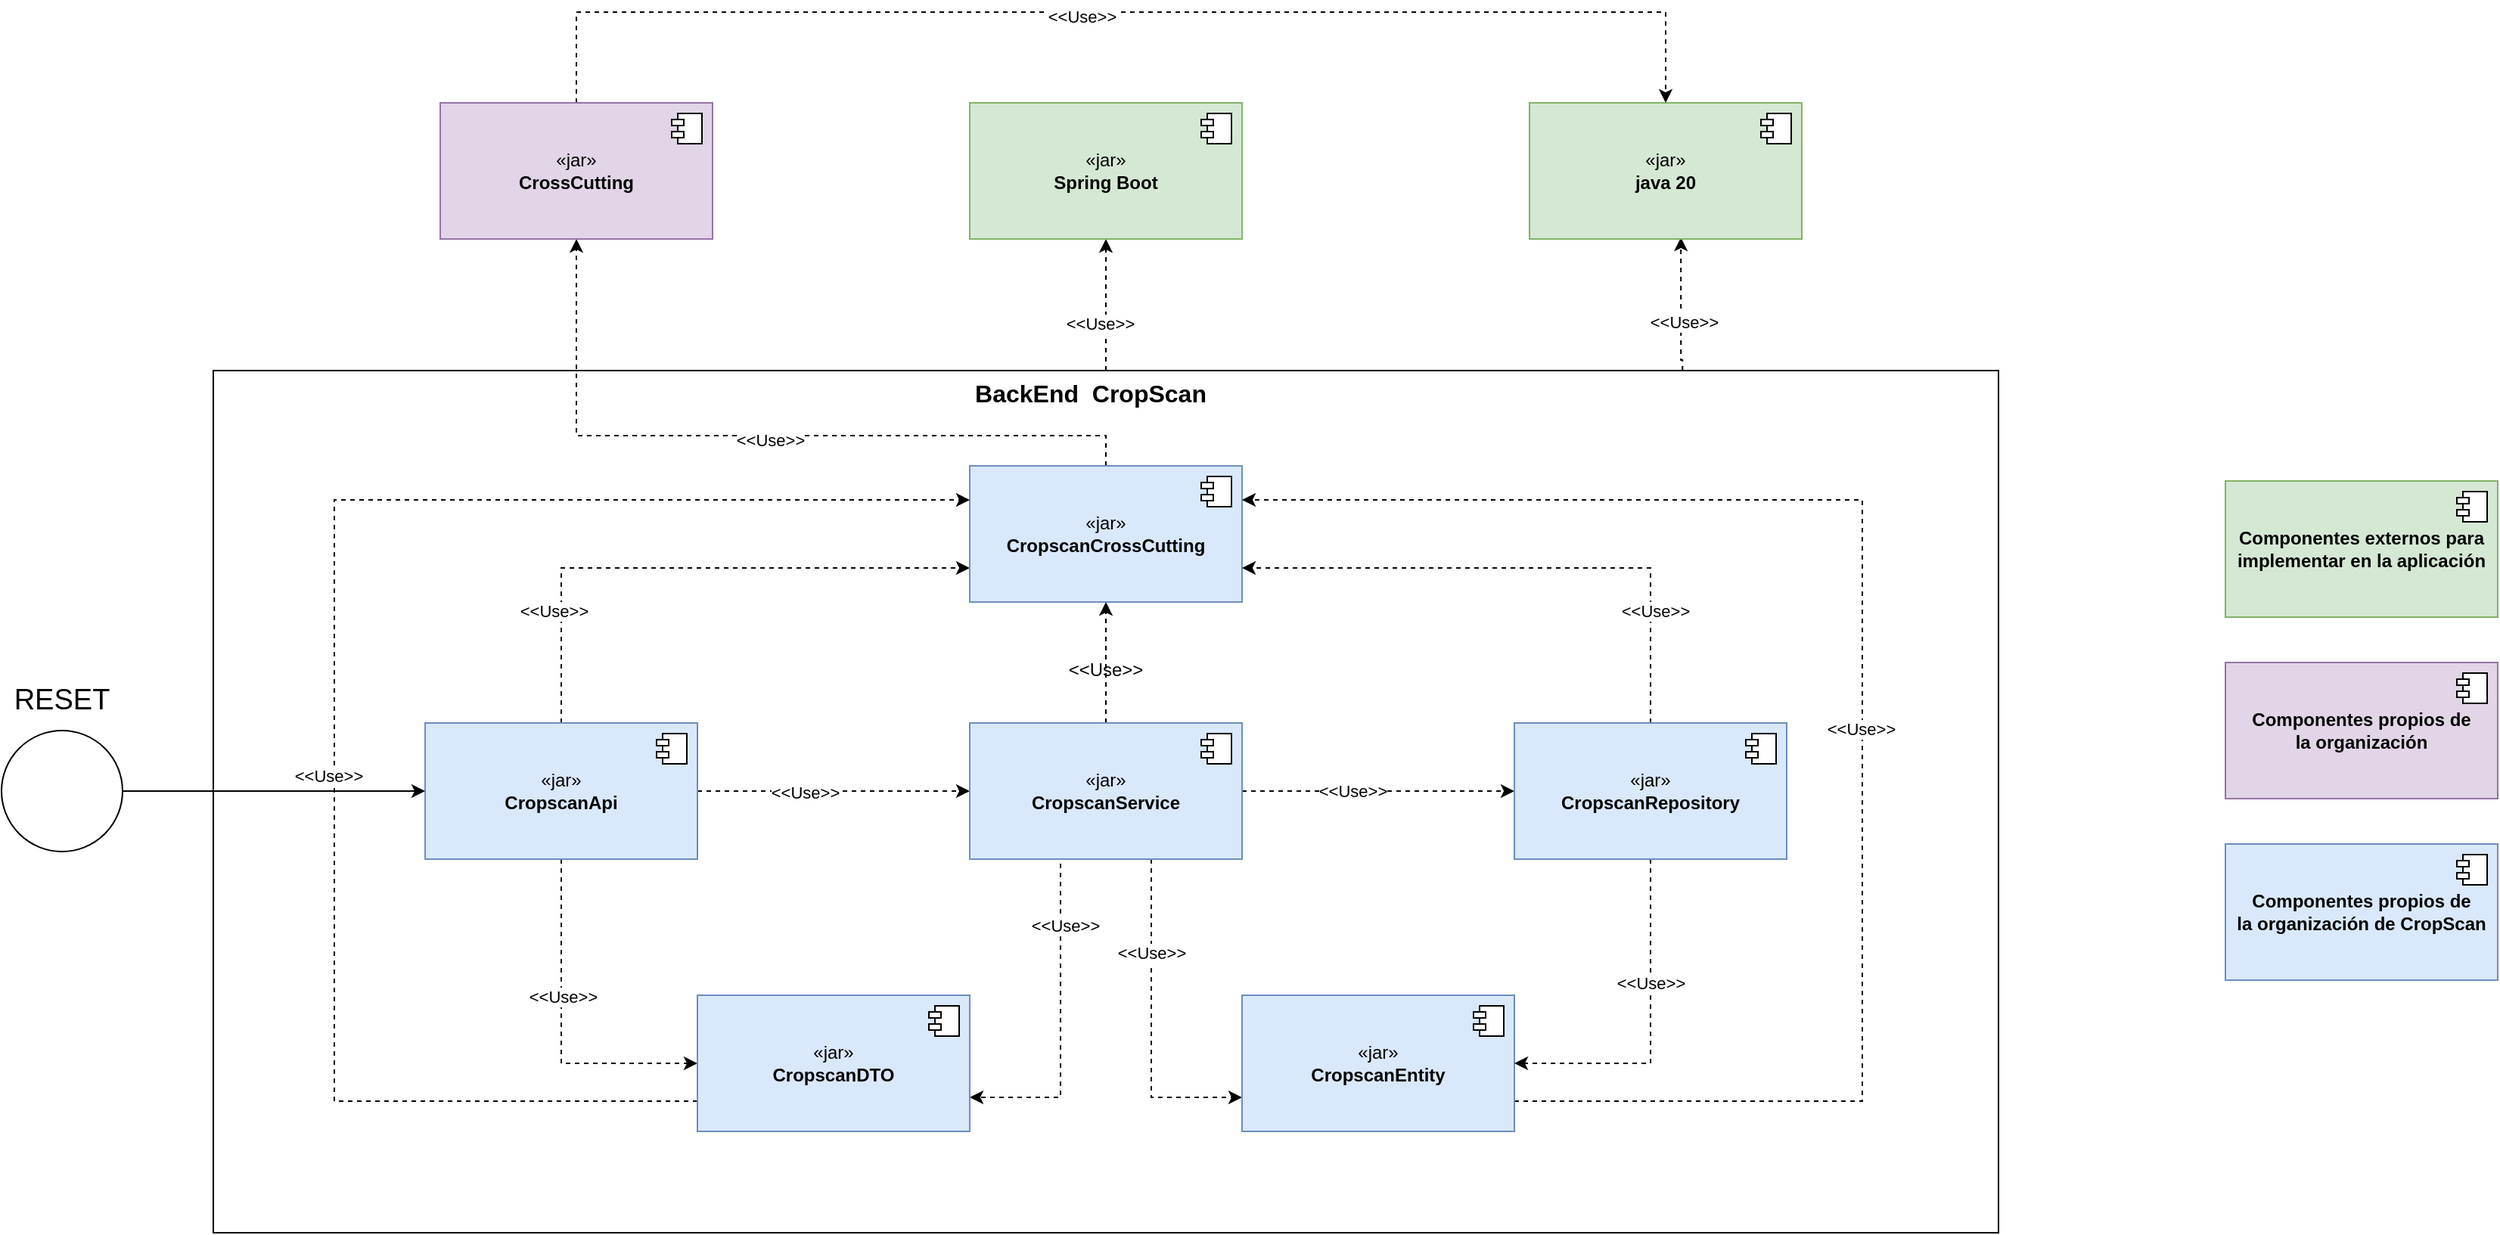 <mxfile version="21.3.5" type="github">
  <diagram name="Página-1" id="6iVLxO85B955XPE26ZyW">
    <mxGraphModel dx="2997" dy="2394" grid="1" gridSize="10" guides="1" tooltips="1" connect="1" arrows="1" fold="1" page="1" pageScale="1" pageWidth="827" pageHeight="1169" math="0" shadow="0">
      <root>
        <mxCell id="0" />
        <mxCell id="1" parent="0" />
        <mxCell id="PprR18n3h9ClNjBcU1U6-22" style="edgeStyle=orthogonalEdgeStyle;rounded=0;orthogonalLoop=1;jettySize=auto;html=1;entryX=0;entryY=0.5;entryDx=0;entryDy=0;dashed=1;" edge="1" parent="1" source="PprR18n3h9ClNjBcU1U6-1" target="PprR18n3h9ClNjBcU1U6-12">
          <mxGeometry relative="1" as="geometry" />
        </mxCell>
        <mxCell id="PprR18n3h9ClNjBcU1U6-63" value="&amp;lt;&amp;lt;Use&amp;gt;&amp;gt;" style="edgeLabel;html=1;align=center;verticalAlign=middle;resizable=0;points=[];" vertex="1" connectable="0" parent="PprR18n3h9ClNjBcU1U6-22">
          <mxGeometry x="-0.185" y="1" relative="1" as="geometry">
            <mxPoint y="-1" as="offset" />
          </mxGeometry>
        </mxCell>
        <mxCell id="PprR18n3h9ClNjBcU1U6-29" style="edgeStyle=orthogonalEdgeStyle;rounded=0;orthogonalLoop=1;jettySize=auto;html=1;entryX=0;entryY=0.5;entryDx=0;entryDy=0;dashed=1;" edge="1" parent="1" source="PprR18n3h9ClNjBcU1U6-1" target="PprR18n3h9ClNjBcU1U6-6">
          <mxGeometry relative="1" as="geometry">
            <Array as="points">
              <mxPoint x="460" y="305" />
              <mxPoint x="460" y="305" />
            </Array>
          </mxGeometry>
        </mxCell>
        <mxCell id="PprR18n3h9ClNjBcU1U6-59" value="&amp;lt;&amp;lt;Use&amp;gt;&amp;gt;" style="edgeLabel;html=1;align=center;verticalAlign=middle;resizable=0;points=[];" vertex="1" connectable="0" parent="PprR18n3h9ClNjBcU1U6-29">
          <mxGeometry x="-0.209" y="-1" relative="1" as="geometry">
            <mxPoint as="offset" />
          </mxGeometry>
        </mxCell>
        <mxCell id="PprR18n3h9ClNjBcU1U6-33" style="edgeStyle=orthogonalEdgeStyle;rounded=0;orthogonalLoop=1;jettySize=auto;html=1;entryX=0;entryY=0.75;entryDx=0;entryDy=0;dashed=1;" edge="1" parent="1" source="PprR18n3h9ClNjBcU1U6-1" target="PprR18n3h9ClNjBcU1U6-8">
          <mxGeometry relative="1" as="geometry">
            <Array as="points">
              <mxPoint x="290" y="157" />
            </Array>
          </mxGeometry>
        </mxCell>
        <mxCell id="PprR18n3h9ClNjBcU1U6-57" value="&amp;lt;&amp;lt;Use&amp;gt;&amp;gt;" style="edgeLabel;html=1;align=center;verticalAlign=middle;resizable=0;points=[];" vertex="1" connectable="0" parent="PprR18n3h9ClNjBcU1U6-33">
          <mxGeometry x="-0.604" y="5" relative="1" as="geometry">
            <mxPoint as="offset" />
          </mxGeometry>
        </mxCell>
        <mxCell id="PprR18n3h9ClNjBcU1U6-1" value="«jar»&lt;br&gt;&lt;b&gt;CropscanApi&lt;/b&gt;" style="html=1;dropTarget=0;whiteSpace=wrap;fillColor=#dae8fc;strokeColor=#6c8ebf;" vertex="1" parent="1">
          <mxGeometry x="200" y="260" width="180" height="90" as="geometry" />
        </mxCell>
        <mxCell id="PprR18n3h9ClNjBcU1U6-2" value="" style="shape=module;jettyWidth=8;jettyHeight=4;" vertex="1" parent="PprR18n3h9ClNjBcU1U6-1">
          <mxGeometry x="1" width="20" height="20" relative="1" as="geometry">
            <mxPoint x="-27" y="7" as="offset" />
          </mxGeometry>
        </mxCell>
        <mxCell id="PprR18n3h9ClNjBcU1U6-27" style="edgeStyle=orthogonalEdgeStyle;rounded=0;orthogonalLoop=1;jettySize=auto;html=1;exitX=0.25;exitY=1;exitDx=0;exitDy=0;entryX=1;entryY=0.75;entryDx=0;entryDy=0;dashed=1;" edge="1" parent="1" source="PprR18n3h9ClNjBcU1U6-6" target="PprR18n3h9ClNjBcU1U6-12">
          <mxGeometry relative="1" as="geometry">
            <Array as="points">
              <mxPoint x="620" y="350" />
              <mxPoint x="620" y="507" />
            </Array>
          </mxGeometry>
        </mxCell>
        <mxCell id="PprR18n3h9ClNjBcU1U6-60" value="&amp;lt;&amp;lt;Use&amp;gt;&amp;gt;" style="edgeLabel;html=1;align=center;verticalAlign=middle;resizable=0;points=[];" vertex="1" connectable="0" parent="PprR18n3h9ClNjBcU1U6-27">
          <mxGeometry x="-0.493" y="3" relative="1" as="geometry">
            <mxPoint as="offset" />
          </mxGeometry>
        </mxCell>
        <mxCell id="PprR18n3h9ClNjBcU1U6-28" style="edgeStyle=orthogonalEdgeStyle;rounded=0;orthogonalLoop=1;jettySize=auto;html=1;entryX=0;entryY=0.75;entryDx=0;entryDy=0;dashed=1;" edge="1" parent="1" source="PprR18n3h9ClNjBcU1U6-6" target="PprR18n3h9ClNjBcU1U6-10">
          <mxGeometry relative="1" as="geometry">
            <Array as="points">
              <mxPoint x="680" y="507" />
            </Array>
          </mxGeometry>
        </mxCell>
        <mxCell id="PprR18n3h9ClNjBcU1U6-61" value="&amp;lt;&amp;lt;Use&amp;gt;&amp;gt;" style="edgeLabel;html=1;align=center;verticalAlign=middle;resizable=0;points=[];" vertex="1" connectable="0" parent="PprR18n3h9ClNjBcU1U6-28">
          <mxGeometry x="-0.426" relative="1" as="geometry">
            <mxPoint y="-1" as="offset" />
          </mxGeometry>
        </mxCell>
        <mxCell id="PprR18n3h9ClNjBcU1U6-30" style="edgeStyle=orthogonalEdgeStyle;rounded=0;orthogonalLoop=1;jettySize=auto;html=1;entryX=0;entryY=0.5;entryDx=0;entryDy=0;dashed=1;" edge="1" parent="1" source="PprR18n3h9ClNjBcU1U6-6" target="PprR18n3h9ClNjBcU1U6-14">
          <mxGeometry relative="1" as="geometry" />
        </mxCell>
        <mxCell id="PprR18n3h9ClNjBcU1U6-58" value="&amp;lt;&amp;lt;Use&amp;gt;&amp;gt;" style="edgeLabel;html=1;align=center;verticalAlign=middle;resizable=0;points=[];" vertex="1" connectable="0" parent="PprR18n3h9ClNjBcU1U6-30">
          <mxGeometry x="-0.192" relative="1" as="geometry">
            <mxPoint as="offset" />
          </mxGeometry>
        </mxCell>
        <mxCell id="PprR18n3h9ClNjBcU1U6-31" style="edgeStyle=orthogonalEdgeStyle;rounded=0;orthogonalLoop=1;jettySize=auto;html=1;entryX=0.5;entryY=1;entryDx=0;entryDy=0;dashed=1;" edge="1" parent="1" source="PprR18n3h9ClNjBcU1U6-6" target="PprR18n3h9ClNjBcU1U6-8">
          <mxGeometry relative="1" as="geometry" />
        </mxCell>
        <mxCell id="PprR18n3h9ClNjBcU1U6-6" value="«jar»&lt;br&gt;&lt;b&gt;CropscanService&lt;/b&gt;" style="html=1;dropTarget=0;whiteSpace=wrap;fillColor=#dae8fc;strokeColor=#6c8ebf;" vertex="1" parent="1">
          <mxGeometry x="560" y="260" width="180" height="90" as="geometry" />
        </mxCell>
        <mxCell id="PprR18n3h9ClNjBcU1U6-7" value="" style="shape=module;jettyWidth=8;jettyHeight=4;" vertex="1" parent="PprR18n3h9ClNjBcU1U6-6">
          <mxGeometry x="1" width="20" height="20" relative="1" as="geometry">
            <mxPoint x="-27" y="7" as="offset" />
          </mxGeometry>
        </mxCell>
        <mxCell id="PprR18n3h9ClNjBcU1U6-92" style="edgeStyle=orthogonalEdgeStyle;rounded=0;orthogonalLoop=1;jettySize=auto;html=1;entryX=0.5;entryY=1;entryDx=0;entryDy=0;dashed=1;" edge="1" parent="1" source="PprR18n3h9ClNjBcU1U6-8" target="PprR18n3h9ClNjBcU1U6-69">
          <mxGeometry relative="1" as="geometry">
            <Array as="points">
              <mxPoint x="650" y="70" />
              <mxPoint x="300" y="70" />
            </Array>
          </mxGeometry>
        </mxCell>
        <mxCell id="PprR18n3h9ClNjBcU1U6-93" value="&amp;lt;&amp;lt;Use&amp;gt;&amp;gt;" style="edgeLabel;html=1;align=center;verticalAlign=middle;resizable=0;points=[];" vertex="1" connectable="0" parent="PprR18n3h9ClNjBcU1U6-92">
          <mxGeometry x="-0.032" y="3" relative="1" as="geometry">
            <mxPoint as="offset" />
          </mxGeometry>
        </mxCell>
        <mxCell id="PprR18n3h9ClNjBcU1U6-8" value="«jar»&lt;br&gt;&lt;b&gt;CropscanCrossCutting&lt;/b&gt;" style="html=1;dropTarget=0;whiteSpace=wrap;fillColor=#dae8fc;strokeColor=#6c8ebf;" vertex="1" parent="1">
          <mxGeometry x="560" y="90" width="180" height="90" as="geometry" />
        </mxCell>
        <mxCell id="PprR18n3h9ClNjBcU1U6-9" value="" style="shape=module;jettyWidth=8;jettyHeight=4;" vertex="1" parent="PprR18n3h9ClNjBcU1U6-8">
          <mxGeometry x="1" width="20" height="20" relative="1" as="geometry">
            <mxPoint x="-27" y="7" as="offset" />
          </mxGeometry>
        </mxCell>
        <mxCell id="PprR18n3h9ClNjBcU1U6-37" style="edgeStyle=orthogonalEdgeStyle;rounded=0;orthogonalLoop=1;jettySize=auto;html=1;entryX=1;entryY=0.25;entryDx=0;entryDy=0;dashed=1;" edge="1" parent="1" source="PprR18n3h9ClNjBcU1U6-10" target="PprR18n3h9ClNjBcU1U6-8">
          <mxGeometry relative="1" as="geometry">
            <mxPoint x="1150" y="70" as="targetPoint" />
            <Array as="points">
              <mxPoint x="1150" y="510" />
              <mxPoint x="1150" y="113" />
            </Array>
          </mxGeometry>
        </mxCell>
        <mxCell id="PprR18n3h9ClNjBcU1U6-54" value="&amp;lt;&amp;lt;Use&amp;gt;&amp;gt;" style="edgeLabel;html=1;align=center;verticalAlign=middle;resizable=0;points=[];" vertex="1" connectable="0" parent="PprR18n3h9ClNjBcU1U6-37">
          <mxGeometry x="-0.081" y="1" relative="1" as="geometry">
            <mxPoint as="offset" />
          </mxGeometry>
        </mxCell>
        <mxCell id="PprR18n3h9ClNjBcU1U6-10" value="«jar»&lt;br&gt;&lt;b&gt;CropscanEntity&lt;/b&gt;" style="html=1;dropTarget=0;whiteSpace=wrap;fillColor=#dae8fc;strokeColor=#6c8ebf;" vertex="1" parent="1">
          <mxGeometry x="740" y="440" width="180" height="90" as="geometry" />
        </mxCell>
        <mxCell id="PprR18n3h9ClNjBcU1U6-11" value="" style="shape=module;jettyWidth=8;jettyHeight=4;" vertex="1" parent="PprR18n3h9ClNjBcU1U6-10">
          <mxGeometry x="1" width="20" height="20" relative="1" as="geometry">
            <mxPoint x="-27" y="7" as="offset" />
          </mxGeometry>
        </mxCell>
        <mxCell id="PprR18n3h9ClNjBcU1U6-34" style="edgeStyle=orthogonalEdgeStyle;rounded=0;orthogonalLoop=1;jettySize=auto;html=1;entryX=0;entryY=0.25;entryDx=0;entryDy=0;dashed=1;" edge="1" parent="1" source="PprR18n3h9ClNjBcU1U6-12" target="PprR18n3h9ClNjBcU1U6-8">
          <mxGeometry relative="1" as="geometry">
            <mxPoint x="90" y="80" as="targetPoint" />
            <Array as="points">
              <mxPoint x="140" y="510" />
              <mxPoint x="140" y="113" />
            </Array>
          </mxGeometry>
        </mxCell>
        <mxCell id="PprR18n3h9ClNjBcU1U6-64" value="&amp;lt;&amp;lt;Use&amp;gt;&amp;gt;" style="edgeLabel;html=1;align=center;verticalAlign=middle;resizable=0;points=[];" vertex="1" connectable="0" parent="PprR18n3h9ClNjBcU1U6-34">
          <mxGeometry x="-0.14" y="4" relative="1" as="geometry">
            <mxPoint y="-1" as="offset" />
          </mxGeometry>
        </mxCell>
        <mxCell id="PprR18n3h9ClNjBcU1U6-12" value="«jar»&lt;br&gt;&lt;b&gt;CropscanDTO&lt;/b&gt;" style="html=1;dropTarget=0;whiteSpace=wrap;fillColor=#dae8fc;strokeColor=#6c8ebf;" vertex="1" parent="1">
          <mxGeometry x="380" y="440" width="180" height="90" as="geometry" />
        </mxCell>
        <mxCell id="PprR18n3h9ClNjBcU1U6-13" value="" style="shape=module;jettyWidth=8;jettyHeight=4;" vertex="1" parent="PprR18n3h9ClNjBcU1U6-12">
          <mxGeometry x="1" width="20" height="20" relative="1" as="geometry">
            <mxPoint x="-27" y="7" as="offset" />
          </mxGeometry>
        </mxCell>
        <mxCell id="PprR18n3h9ClNjBcU1U6-21" style="edgeStyle=orthogonalEdgeStyle;rounded=0;orthogonalLoop=1;jettySize=auto;html=1;entryX=1;entryY=0.5;entryDx=0;entryDy=0;dashed=1;" edge="1" parent="1" source="PprR18n3h9ClNjBcU1U6-14" target="PprR18n3h9ClNjBcU1U6-10">
          <mxGeometry relative="1" as="geometry">
            <Array as="points">
              <mxPoint x="1010" y="485" />
            </Array>
          </mxGeometry>
        </mxCell>
        <mxCell id="PprR18n3h9ClNjBcU1U6-62" value="&amp;lt;&amp;lt;Use&amp;gt;&amp;gt;" style="edgeLabel;html=1;align=center;verticalAlign=middle;resizable=0;points=[];" vertex="1" connectable="0" parent="PprR18n3h9ClNjBcU1U6-21">
          <mxGeometry x="-0.268" relative="1" as="geometry">
            <mxPoint y="-1" as="offset" />
          </mxGeometry>
        </mxCell>
        <mxCell id="PprR18n3h9ClNjBcU1U6-32" style="edgeStyle=orthogonalEdgeStyle;rounded=0;orthogonalLoop=1;jettySize=auto;html=1;entryX=1;entryY=0.75;entryDx=0;entryDy=0;dashed=1;" edge="1" parent="1" source="PprR18n3h9ClNjBcU1U6-14" target="PprR18n3h9ClNjBcU1U6-8">
          <mxGeometry relative="1" as="geometry">
            <Array as="points">
              <mxPoint x="1010" y="157" />
            </Array>
          </mxGeometry>
        </mxCell>
        <mxCell id="PprR18n3h9ClNjBcU1U6-56" value="&amp;lt;&amp;lt;Use&amp;gt;&amp;gt;" style="edgeLabel;html=1;align=center;verticalAlign=middle;resizable=0;points=[];" vertex="1" connectable="0" parent="PprR18n3h9ClNjBcU1U6-32">
          <mxGeometry x="-0.604" y="-3" relative="1" as="geometry">
            <mxPoint as="offset" />
          </mxGeometry>
        </mxCell>
        <mxCell id="PprR18n3h9ClNjBcU1U6-14" value="«jar»&lt;br&gt;&lt;b&gt;CropscanRepository&lt;/b&gt;" style="html=1;dropTarget=0;whiteSpace=wrap;fillColor=#dae8fc;strokeColor=#6c8ebf;" vertex="1" parent="1">
          <mxGeometry x="920" y="260" width="180" height="90" as="geometry" />
        </mxCell>
        <mxCell id="PprR18n3h9ClNjBcU1U6-15" value="" style="shape=module;jettyWidth=8;jettyHeight=4;" vertex="1" parent="PprR18n3h9ClNjBcU1U6-14">
          <mxGeometry x="1" width="20" height="20" relative="1" as="geometry">
            <mxPoint x="-27" y="7" as="offset" />
          </mxGeometry>
        </mxCell>
        <mxCell id="PprR18n3h9ClNjBcU1U6-49" value="&amp;lt;&amp;lt;Use&amp;gt;&amp;gt;" style="text;html=1;strokeColor=none;fillColor=none;align=center;verticalAlign=middle;whiteSpace=wrap;rounded=0;" vertex="1" parent="1">
          <mxGeometry x="620" y="210" width="60" height="30" as="geometry" />
        </mxCell>
        <mxCell id="PprR18n3h9ClNjBcU1U6-81" style="edgeStyle=orthogonalEdgeStyle;rounded=0;orthogonalLoop=1;jettySize=auto;html=1;entryX=0.5;entryY=1;entryDx=0;entryDy=0;dashed=1;" edge="1" parent="1" source="PprR18n3h9ClNjBcU1U6-65" target="PprR18n3h9ClNjBcU1U6-71">
          <mxGeometry relative="1" as="geometry">
            <Array as="points">
              <mxPoint x="650" y="-20" />
              <mxPoint x="650" y="-20" />
            </Array>
          </mxGeometry>
        </mxCell>
        <mxCell id="PprR18n3h9ClNjBcU1U6-84" value="&amp;lt;&amp;lt;Use&amp;gt;&amp;gt;" style="edgeLabel;html=1;align=center;verticalAlign=middle;resizable=0;points=[];" vertex="1" connectable="0" parent="PprR18n3h9ClNjBcU1U6-81">
          <mxGeometry x="-0.271" y="4" relative="1" as="geometry">
            <mxPoint as="offset" />
          </mxGeometry>
        </mxCell>
        <mxCell id="PprR18n3h9ClNjBcU1U6-85" style="edgeStyle=orthogonalEdgeStyle;rounded=0;orthogonalLoop=1;jettySize=auto;html=1;entryX=0.556;entryY=0.989;entryDx=0;entryDy=0;entryPerimeter=0;exitX=0.823;exitY=0;exitDx=0;exitDy=0;exitPerimeter=0;dashed=1;" edge="1" parent="1" source="PprR18n3h9ClNjBcU1U6-65" target="PprR18n3h9ClNjBcU1U6-73">
          <mxGeometry relative="1" as="geometry">
            <mxPoint x="1030" y="10" as="sourcePoint" />
            <Array as="points">
              <mxPoint x="1030" y="20" />
            </Array>
          </mxGeometry>
        </mxCell>
        <mxCell id="PprR18n3h9ClNjBcU1U6-86" value="&amp;lt;&amp;lt;Use&amp;gt;&amp;gt;" style="edgeLabel;html=1;align=center;verticalAlign=middle;resizable=0;points=[];" vertex="1" connectable="0" parent="PprR18n3h9ClNjBcU1U6-85">
          <mxGeometry x="-0.259" y="-2" relative="1" as="geometry">
            <mxPoint as="offset" />
          </mxGeometry>
        </mxCell>
        <mxCell id="PprR18n3h9ClNjBcU1U6-65" value="" style="rounded=0;whiteSpace=wrap;html=1;fillColor=none;" vertex="1" parent="1">
          <mxGeometry x="60" y="27" width="1180" height="570" as="geometry" />
        </mxCell>
        <mxCell id="PprR18n3h9ClNjBcU1U6-67" value="&lt;font style=&quot;font-size: 16px;&quot;&gt;BackEnd&amp;nbsp; CropScan&lt;/font&gt;" style="text;html=1;strokeColor=none;fillColor=none;align=center;verticalAlign=middle;whiteSpace=wrap;rounded=0;fontStyle=1" vertex="1" parent="1">
          <mxGeometry x="560" y="27" width="160" height="30" as="geometry" />
        </mxCell>
        <mxCell id="PprR18n3h9ClNjBcU1U6-87" style="edgeStyle=orthogonalEdgeStyle;rounded=0;orthogonalLoop=1;jettySize=auto;html=1;entryX=0.5;entryY=0;entryDx=0;entryDy=0;dashed=1;" edge="1" parent="1" source="PprR18n3h9ClNjBcU1U6-69" target="PprR18n3h9ClNjBcU1U6-73">
          <mxGeometry relative="1" as="geometry">
            <Array as="points">
              <mxPoint x="300" y="-210" />
              <mxPoint x="1020" y="-210" />
            </Array>
          </mxGeometry>
        </mxCell>
        <mxCell id="PprR18n3h9ClNjBcU1U6-88" value="&amp;lt;&amp;lt;Use&amp;gt;&amp;gt;" style="edgeLabel;html=1;align=center;verticalAlign=middle;resizable=0;points=[];" vertex="1" connectable="0" parent="PprR18n3h9ClNjBcU1U6-87">
          <mxGeometry x="-0.062" y="-3" relative="1" as="geometry">
            <mxPoint as="offset" />
          </mxGeometry>
        </mxCell>
        <mxCell id="PprR18n3h9ClNjBcU1U6-69" value="«jar»&lt;br&gt;&lt;b&gt;CrossCutting&lt;/b&gt;" style="html=1;dropTarget=0;whiteSpace=wrap;fillColor=#e1d5e7;strokeColor=#9673a6;" vertex="1" parent="1">
          <mxGeometry x="210" y="-150" width="180" height="90" as="geometry" />
        </mxCell>
        <mxCell id="PprR18n3h9ClNjBcU1U6-70" value="" style="shape=module;jettyWidth=8;jettyHeight=4;" vertex="1" parent="PprR18n3h9ClNjBcU1U6-69">
          <mxGeometry x="1" width="20" height="20" relative="1" as="geometry">
            <mxPoint x="-27" y="7" as="offset" />
          </mxGeometry>
        </mxCell>
        <mxCell id="PprR18n3h9ClNjBcU1U6-71" value="«jar»&lt;br&gt;&lt;b&gt;Spring Boot&lt;/b&gt;" style="html=1;dropTarget=0;whiteSpace=wrap;fillColor=#d5e8d4;strokeColor=#82b366;" vertex="1" parent="1">
          <mxGeometry x="560" y="-150" width="180" height="90" as="geometry" />
        </mxCell>
        <mxCell id="PprR18n3h9ClNjBcU1U6-72" value="" style="shape=module;jettyWidth=8;jettyHeight=4;" vertex="1" parent="PprR18n3h9ClNjBcU1U6-71">
          <mxGeometry x="1" width="20" height="20" relative="1" as="geometry">
            <mxPoint x="-27" y="7" as="offset" />
          </mxGeometry>
        </mxCell>
        <mxCell id="PprR18n3h9ClNjBcU1U6-73" value="«jar»&lt;br&gt;&lt;b&gt;java 20&lt;/b&gt;" style="html=1;dropTarget=0;whiteSpace=wrap;fillColor=#d5e8d4;strokeColor=#82b366;" vertex="1" parent="1">
          <mxGeometry x="930" y="-150" width="180" height="90" as="geometry" />
        </mxCell>
        <mxCell id="PprR18n3h9ClNjBcU1U6-74" value="" style="shape=module;jettyWidth=8;jettyHeight=4;" vertex="1" parent="PprR18n3h9ClNjBcU1U6-73">
          <mxGeometry x="1" width="20" height="20" relative="1" as="geometry">
            <mxPoint x="-27" y="7" as="offset" />
          </mxGeometry>
        </mxCell>
        <mxCell id="PprR18n3h9ClNjBcU1U6-97" style="edgeStyle=orthogonalEdgeStyle;rounded=0;orthogonalLoop=1;jettySize=auto;html=1;entryX=0;entryY=0.5;entryDx=0;entryDy=0;" edge="1" parent="1" source="PprR18n3h9ClNjBcU1U6-94" target="PprR18n3h9ClNjBcU1U6-1">
          <mxGeometry relative="1" as="geometry" />
        </mxCell>
        <mxCell id="PprR18n3h9ClNjBcU1U6-94" value="" style="ellipse;whiteSpace=wrap;html=1;aspect=fixed;" vertex="1" parent="1">
          <mxGeometry x="-80" y="265" width="80" height="80" as="geometry" />
        </mxCell>
        <mxCell id="PprR18n3h9ClNjBcU1U6-98" value="&lt;b&gt;Componentes externos para implementar en la&amp;nbsp;aplicación&lt;/b&gt;" style="html=1;dropTarget=0;whiteSpace=wrap;fillColor=#d5e8d4;strokeColor=#82b366;" vertex="1" parent="1">
          <mxGeometry x="1390" y="100" width="180" height="90" as="geometry" />
        </mxCell>
        <mxCell id="PprR18n3h9ClNjBcU1U6-99" value="" style="shape=module;jettyWidth=8;jettyHeight=4;" vertex="1" parent="PprR18n3h9ClNjBcU1U6-98">
          <mxGeometry x="1" width="20" height="20" relative="1" as="geometry">
            <mxPoint x="-27" y="7" as="offset" />
          </mxGeometry>
        </mxCell>
        <mxCell id="PprR18n3h9ClNjBcU1U6-100" value="&lt;b&gt;Componentes&amp;nbsp;propios de la&amp;nbsp;organización&lt;/b&gt;" style="html=1;dropTarget=0;whiteSpace=wrap;fillColor=#e1d5e7;strokeColor=#9673a6;" vertex="1" parent="1">
          <mxGeometry x="1390" y="220" width="180" height="90" as="geometry" />
        </mxCell>
        <mxCell id="PprR18n3h9ClNjBcU1U6-101" value="" style="shape=module;jettyWidth=8;jettyHeight=4;" vertex="1" parent="PprR18n3h9ClNjBcU1U6-100">
          <mxGeometry x="1" width="20" height="20" relative="1" as="geometry">
            <mxPoint x="-27" y="7" as="offset" />
          </mxGeometry>
        </mxCell>
        <mxCell id="PprR18n3h9ClNjBcU1U6-102" value="&lt;b&gt;Componentes&amp;nbsp;propios de la&amp;nbsp;organización de CropScan&lt;/b&gt;" style="html=1;dropTarget=0;whiteSpace=wrap;fillColor=#dae8fc;strokeColor=#6c8ebf;" vertex="1" parent="1">
          <mxGeometry x="1390" y="340" width="180" height="90" as="geometry" />
        </mxCell>
        <mxCell id="PprR18n3h9ClNjBcU1U6-103" value="" style="shape=module;jettyWidth=8;jettyHeight=4;" vertex="1" parent="PprR18n3h9ClNjBcU1U6-102">
          <mxGeometry x="1" width="20" height="20" relative="1" as="geometry">
            <mxPoint x="-27" y="7" as="offset" />
          </mxGeometry>
        </mxCell>
        <mxCell id="PprR18n3h9ClNjBcU1U6-104" value="&lt;font style=&quot;font-size: 19px;&quot;&gt;RESET&lt;/font&gt;" style="text;html=1;strokeColor=none;fillColor=none;align=center;verticalAlign=middle;whiteSpace=wrap;rounded=0;" vertex="1" parent="1">
          <mxGeometry x="-70" y="230" width="60" height="30" as="geometry" />
        </mxCell>
      </root>
    </mxGraphModel>
  </diagram>
</mxfile>
